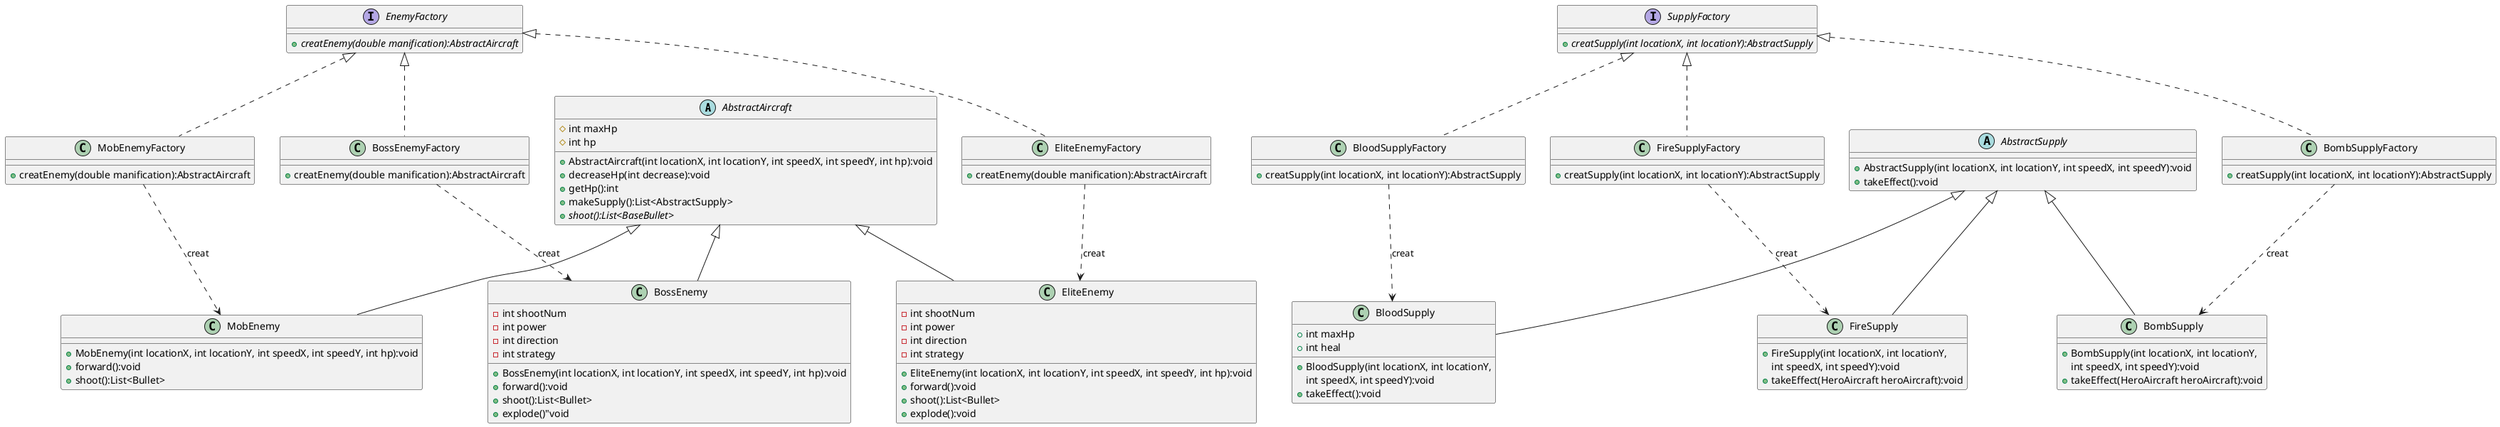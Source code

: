 @startuml
abstract class AbstractAircraft
{
	# int maxHp
    # int hp
    + AbstractAircraft(int locationX, int locationY, int speedX, int speedY, int hp):void
    + decreaseHp(int decrease):void
    + getHp():int
    + makeSupply():List<AbstractSupply>
    + {abstract} shoot():List<BaseBullet>
 }
 abstract class AbstractSupply
 {
     + AbstractSupply(int locationX, int locationY, int speedX, int speedY):void
     + takeEffect():void
 }

 interface EnemyFactory
 {
     +{abstract} creatEnemy(double manification):AbstractAircraft
 }
 interface SupplyFactory
 {
     +{abstract} creatSupply(int locationX, int locationY):AbstractSupply
 }

 class MobEnemyFactory{
     + creatEnemy(double manification):AbstractAircraft
 }

 class EliteEnemyFactory{
     + creatEnemy(double manification):AbstractAircraft
 }

 class BossEnemyFactory{
     + creatEnemy(double manification):AbstractAircraft
 }

 class BloodSupplyFactory{
     + creatSupply(int locationX, int locationY):AbstractSupply
 }

 class BombSupplyFactory{
     + creatSupply(int locationX, int locationY):AbstractSupply
 }

 class FireSupplyFactory{
     + creatSupply(int locationX, int locationY):AbstractSupply
 }

 AbstractSupply <|-- BloodSupply
 AbstractSupply <|-- BombSupply
 AbstractSupply <|-- FireSupply

 EnemyFactory <|.. MobEnemyFactory
 EnemyFactory <|.. EliteEnemyFactory
 EnemyFactory <|.. BossEnemyFactory

 SupplyFactory <|.. BloodSupplyFactory
 SupplyFactory <|.. BombSupplyFactory
 SupplyFactory <|.. FireSupplyFactory

 MobEnemyFactory ..> MobEnemy :creat
 EliteEnemyFactory ..> EliteEnemy :creat
 BossEnemyFactory ..> BossEnemy :creat

 BloodSupplyFactory ..> BloodSupply :creat
 FireSupplyFactory ..> FireSupply:creat
 BombSupplyFactory ..> BombSupply:creat

 AbstractAircraft <|-- MobEnemy
 AbstractAircraft <|-- EliteEnemy
 AbstractAircraft <|-- BossEnemy
class MobEnemy {
    + MobEnemy(int locationX, int locationY, int speedX, int speedY, int hp):void
    + forward():void
    + shoot():List<Bullet>
}

class EliteEnemy{
    - int shootNum
    - int power
    - int direction
    - int strategy
    + EliteEnemy(int locationX, int locationY, int speedX, int speedY, int hp):void
    + forward():void
    + shoot():List<Bullet>
    + explode():void
}

class BossEnemy{
    - int shootNum
    - int power
    - int direction
    - int strategy
    + BossEnemy(int locationX, int locationY, int speedX, int speedY, int hp):void
    + forward():void
    + shoot():List<Bullet>
    + explode()"void
}

class BloodSupply{
    + int maxHp
    + int heal
    + BloodSupply(int locationX, int locationY,
    int speedX, int speedY):void
    + takeEffect():void
}

class BombSupply{
    + BombSupply(int locationX, int locationY,
    int speedX, int speedY):void
    + takeEffect(HeroAircraft heroAircraft):void
}

class FireSupply{
    + FireSupply(int locationX, int locationY,
    int speedX, int speedY):void
    + takeEffect(HeroAircraft heroAircraft):void
}
@enduml